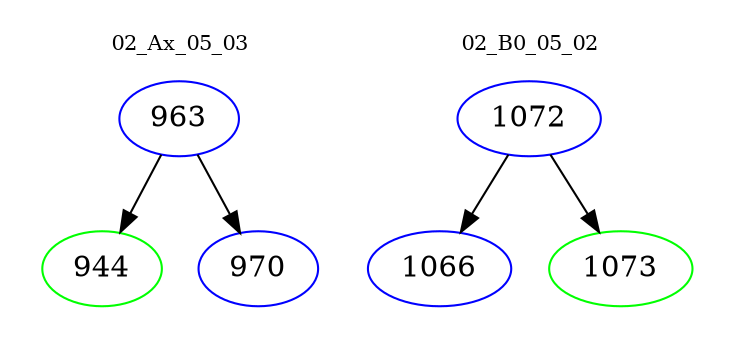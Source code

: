 digraph{
subgraph cluster_0 {
color = white
label = "02_Ax_05_03";
fontsize=10;
T0_963 [label="963", color="blue"]
T0_963 -> T0_944 [color="black"]
T0_944 [label="944", color="green"]
T0_963 -> T0_970 [color="black"]
T0_970 [label="970", color="blue"]
}
subgraph cluster_1 {
color = white
label = "02_B0_05_02";
fontsize=10;
T1_1072 [label="1072", color="blue"]
T1_1072 -> T1_1066 [color="black"]
T1_1066 [label="1066", color="blue"]
T1_1072 -> T1_1073 [color="black"]
T1_1073 [label="1073", color="green"]
}
}
